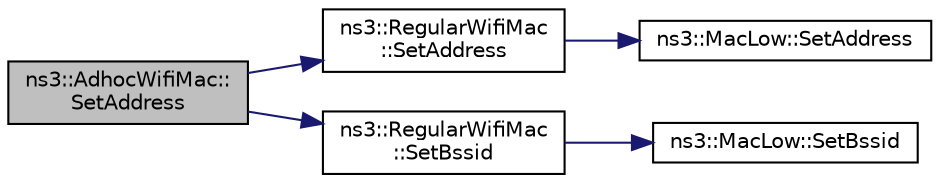 digraph "ns3::AdhocWifiMac::SetAddress"
{
  edge [fontname="Helvetica",fontsize="10",labelfontname="Helvetica",labelfontsize="10"];
  node [fontname="Helvetica",fontsize="10",shape=record];
  rankdir="LR";
  Node1 [label="ns3::AdhocWifiMac::\lSetAddress",height=0.2,width=0.4,color="black", fillcolor="grey75", style="filled", fontcolor="black"];
  Node1 -> Node2 [color="midnightblue",fontsize="10",style="solid"];
  Node2 [label="ns3::RegularWifiMac\l::SetAddress",height=0.2,width=0.4,color="black", fillcolor="white", style="filled",URL="$df/db9/classns3_1_1RegularWifiMac.html#a71265ac4dff0a65208bed95af4031391"];
  Node2 -> Node3 [color="midnightblue",fontsize="10",style="solid"];
  Node3 [label="ns3::MacLow::SetAddress",height=0.2,width=0.4,color="black", fillcolor="white", style="filled",URL="$d3/da6/classns3_1_1MacLow.html#a399290b378df4e041b9c4f7cc7b9b465"];
  Node1 -> Node4 [color="midnightblue",fontsize="10",style="solid"];
  Node4 [label="ns3::RegularWifiMac\l::SetBssid",height=0.2,width=0.4,color="black", fillcolor="white", style="filled",URL="$df/db9/classns3_1_1RegularWifiMac.html#a24af45a5447f736b996a48a0db584e99"];
  Node4 -> Node5 [color="midnightblue",fontsize="10",style="solid"];
  Node5 [label="ns3::MacLow::SetBssid",height=0.2,width=0.4,color="black", fillcolor="white", style="filled",URL="$d3/da6/classns3_1_1MacLow.html#a92532da5f910843337b8bbb51f551c03"];
}
